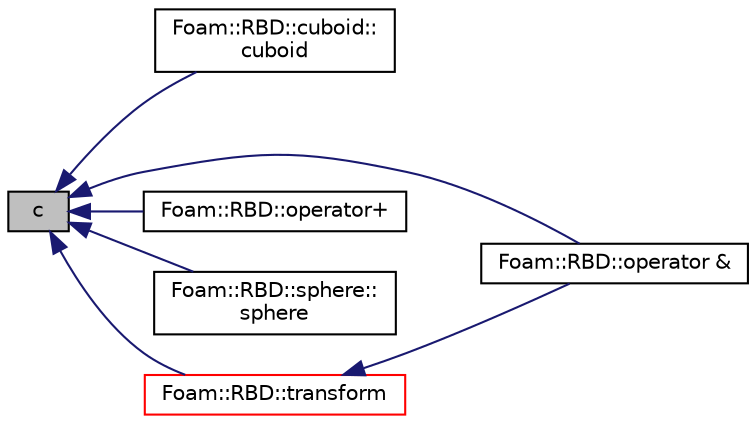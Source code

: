 digraph "c"
{
  bgcolor="transparent";
  edge [fontname="Helvetica",fontsize="10",labelfontname="Helvetica",labelfontsize="10"];
  node [fontname="Helvetica",fontsize="10",shape=record];
  rankdir="LR";
  Node32 [label="c",height=0.2,width=0.4,color="black", fillcolor="grey75", style="filled", fontcolor="black"];
  Node32 -> Node33 [dir="back",color="midnightblue",fontsize="10",style="solid",fontname="Helvetica"];
  Node33 [label="Foam::RBD::cuboid::\lcuboid",height=0.2,width=0.4,color="black",URL="$a30329.html#a4b3ba0d6319a15181e7ed5f84718da36",tooltip="Construct from dictionary. "];
  Node32 -> Node34 [dir="back",color="midnightblue",fontsize="10",style="solid",fontname="Helvetica"];
  Node34 [label="Foam::RBD::operator &",height=0.2,width=0.4,color="black",URL="$a21906.html#a49e4ff2049459aede55328e9048711df",tooltip="Inner-product with a spatialVector (e.g. velocity returning the momentum) "];
  Node32 -> Node35 [dir="back",color="midnightblue",fontsize="10",style="solid",fontname="Helvetica"];
  Node35 [label="Foam::RBD::operator+",height=0.2,width=0.4,color="black",URL="$a21906.html#a48e85a517f35c093d3fffb02a8f75966",tooltip="Return the rigid-body inertia of the combined body. "];
  Node32 -> Node36 [dir="back",color="midnightblue",fontsize="10",style="solid",fontname="Helvetica"];
  Node36 [label="Foam::RBD::sphere::\lsphere",height=0.2,width=0.4,color="black",URL="$a30345.html#a94b839c50373caec0ada1ac68a8909a9",tooltip="Construct from dictionary. "];
  Node32 -> Node37 [dir="back",color="midnightblue",fontsize="10",style="solid",fontname="Helvetica"];
  Node37 [label="Foam::RBD::transform",height=0.2,width=0.4,color="red",URL="$a21906.html#a10dd9bca0bf36e563d863b8aaec9aa00",tooltip="Return (^BX_A)^* I ^AX_B. "];
  Node37 -> Node34 [dir="back",color="midnightblue",fontsize="10",style="solid",fontname="Helvetica"];
}
